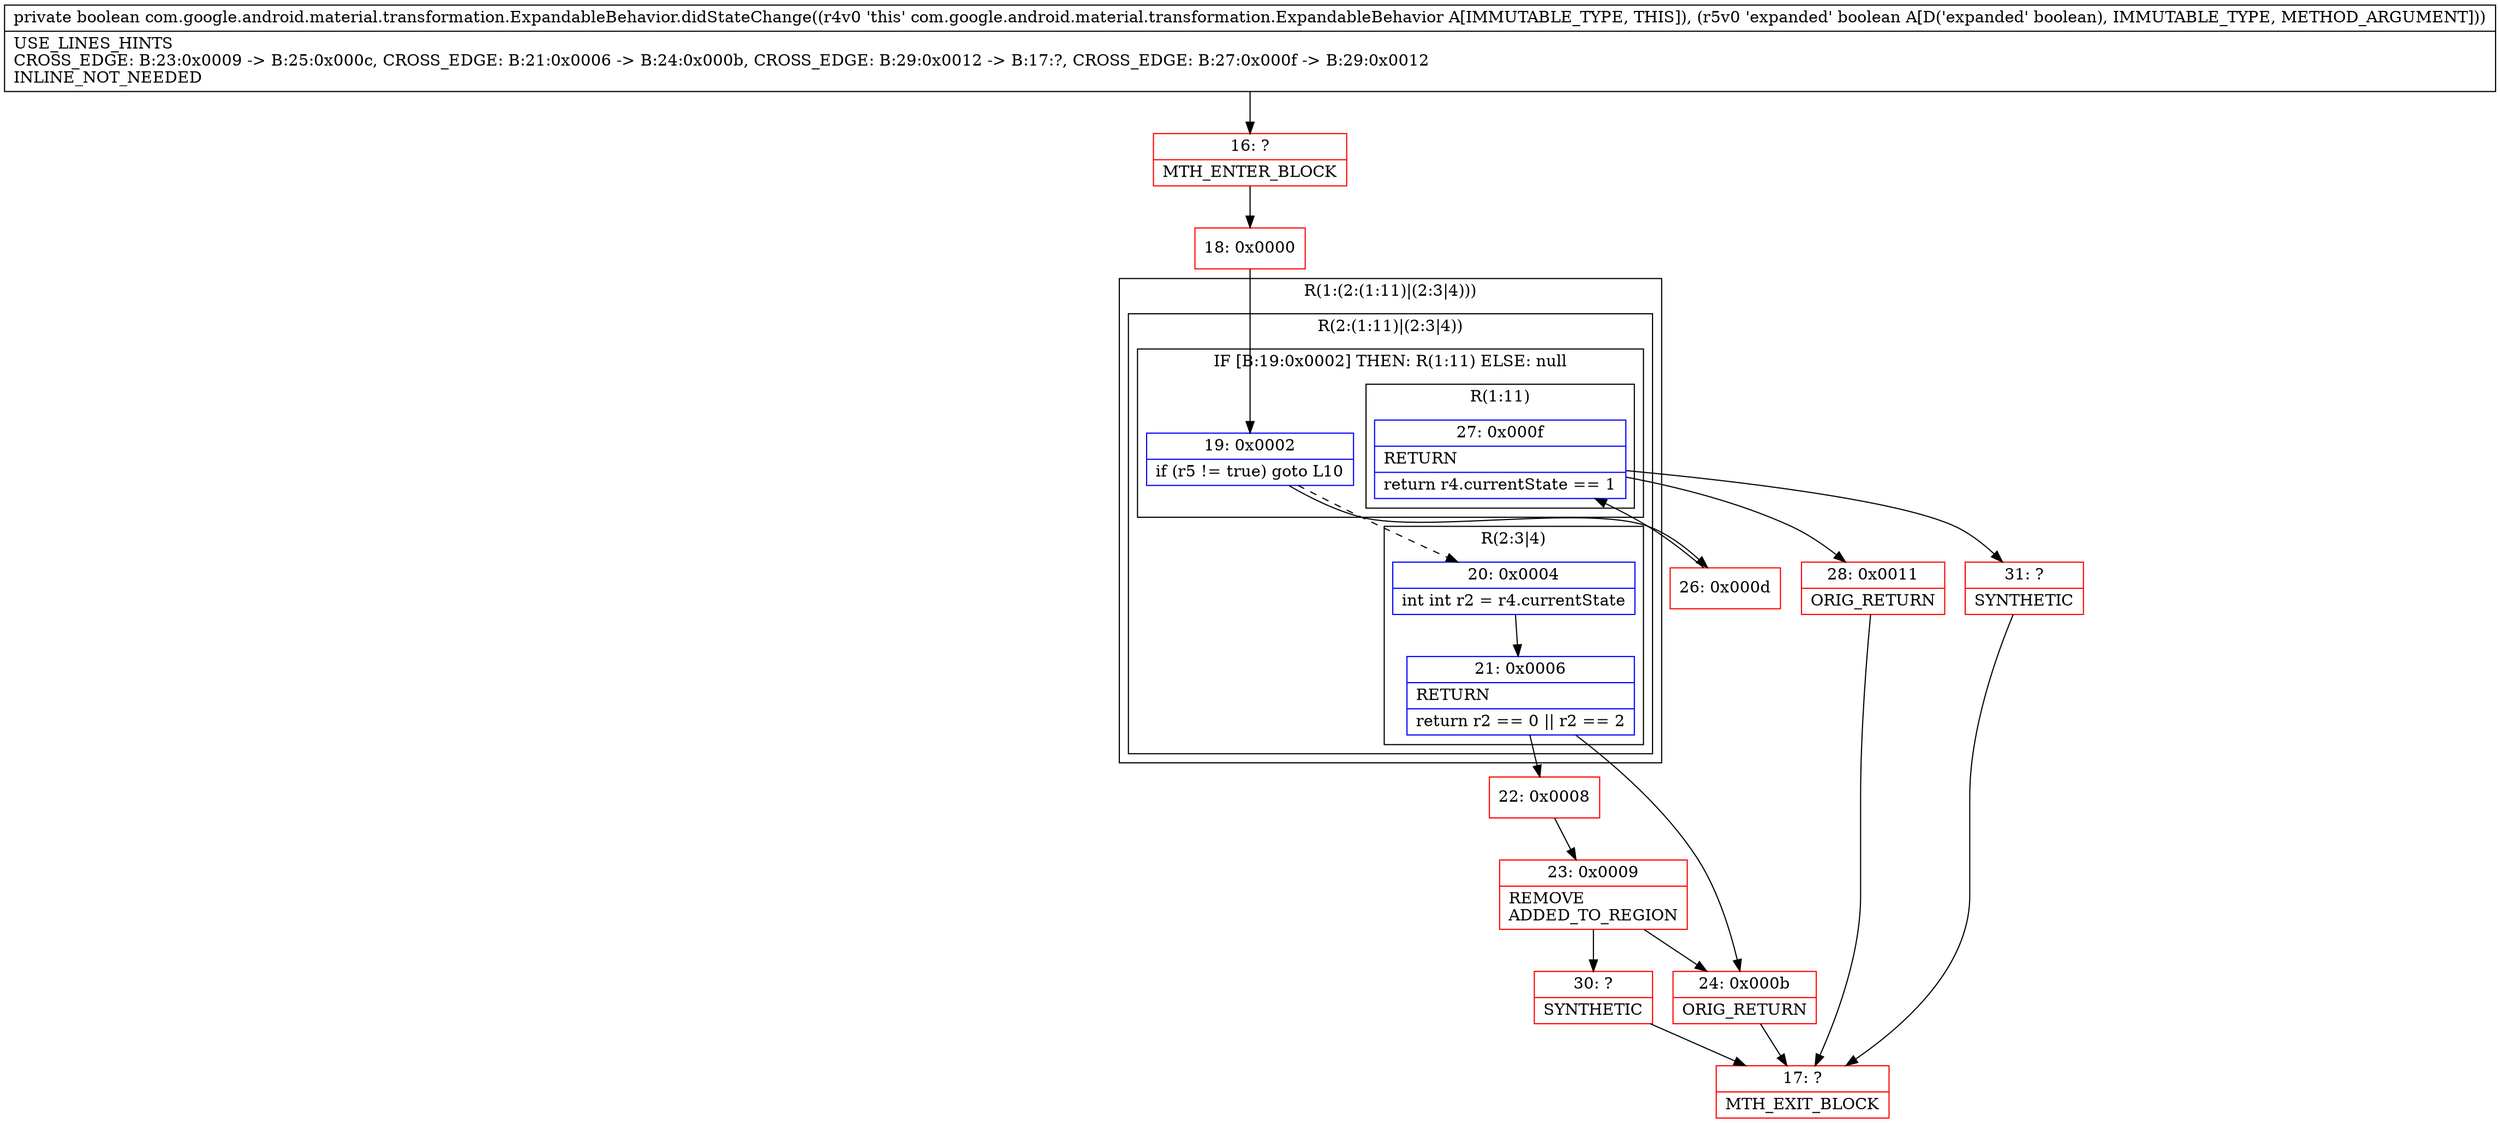 digraph "CFG forcom.google.android.material.transformation.ExpandableBehavior.didStateChange(Z)Z" {
subgraph cluster_Region_1448722326 {
label = "R(1:(2:(1:11)|(2:3|4)))";
node [shape=record,color=blue];
subgraph cluster_Region_729699124 {
label = "R(2:(1:11)|(2:3|4))";
node [shape=record,color=blue];
subgraph cluster_IfRegion_182999516 {
label = "IF [B:19:0x0002] THEN: R(1:11) ELSE: null";
node [shape=record,color=blue];
Node_19 [shape=record,label="{19\:\ 0x0002|if (r5 != true) goto L10\l}"];
subgraph cluster_Region_1023753740 {
label = "R(1:11)";
node [shape=record,color=blue];
Node_27 [shape=record,label="{27\:\ 0x000f|RETURN\l|return r4.currentState == 1\l}"];
}
}
subgraph cluster_Region_246310660 {
label = "R(2:3|4)";
node [shape=record,color=blue];
Node_20 [shape=record,label="{20\:\ 0x0004|int int r2 = r4.currentState\l}"];
Node_21 [shape=record,label="{21\:\ 0x0006|RETURN\l|return r2 == 0 \|\| r2 == 2\l}"];
}
}
}
Node_16 [shape=record,color=red,label="{16\:\ ?|MTH_ENTER_BLOCK\l}"];
Node_18 [shape=record,color=red,label="{18\:\ 0x0000}"];
Node_22 [shape=record,color=red,label="{22\:\ 0x0008}"];
Node_23 [shape=record,color=red,label="{23\:\ 0x0009|REMOVE\lADDED_TO_REGION\l}"];
Node_30 [shape=record,color=red,label="{30\:\ ?|SYNTHETIC\l}"];
Node_17 [shape=record,color=red,label="{17\:\ ?|MTH_EXIT_BLOCK\l}"];
Node_24 [shape=record,color=red,label="{24\:\ 0x000b|ORIG_RETURN\l}"];
Node_26 [shape=record,color=red,label="{26\:\ 0x000d}"];
Node_28 [shape=record,color=red,label="{28\:\ 0x0011|ORIG_RETURN\l}"];
Node_31 [shape=record,color=red,label="{31\:\ ?|SYNTHETIC\l}"];
MethodNode[shape=record,label="{private boolean com.google.android.material.transformation.ExpandableBehavior.didStateChange((r4v0 'this' com.google.android.material.transformation.ExpandableBehavior A[IMMUTABLE_TYPE, THIS]), (r5v0 'expanded' boolean A[D('expanded' boolean), IMMUTABLE_TYPE, METHOD_ARGUMENT]))  | USE_LINES_HINTS\lCROSS_EDGE: B:23:0x0009 \-\> B:25:0x000c, CROSS_EDGE: B:21:0x0006 \-\> B:24:0x000b, CROSS_EDGE: B:29:0x0012 \-\> B:17:?, CROSS_EDGE: B:27:0x000f \-\> B:29:0x0012\lINLINE_NOT_NEEDED\l}"];
MethodNode -> Node_16;Node_19 -> Node_20[style=dashed];
Node_19 -> Node_26;
Node_27 -> Node_28;
Node_27 -> Node_31;
Node_20 -> Node_21;
Node_21 -> Node_22;
Node_21 -> Node_24;
Node_16 -> Node_18;
Node_18 -> Node_19;
Node_22 -> Node_23;
Node_23 -> Node_24;
Node_23 -> Node_30;
Node_30 -> Node_17;
Node_24 -> Node_17;
Node_26 -> Node_27;
Node_28 -> Node_17;
Node_31 -> Node_17;
}


